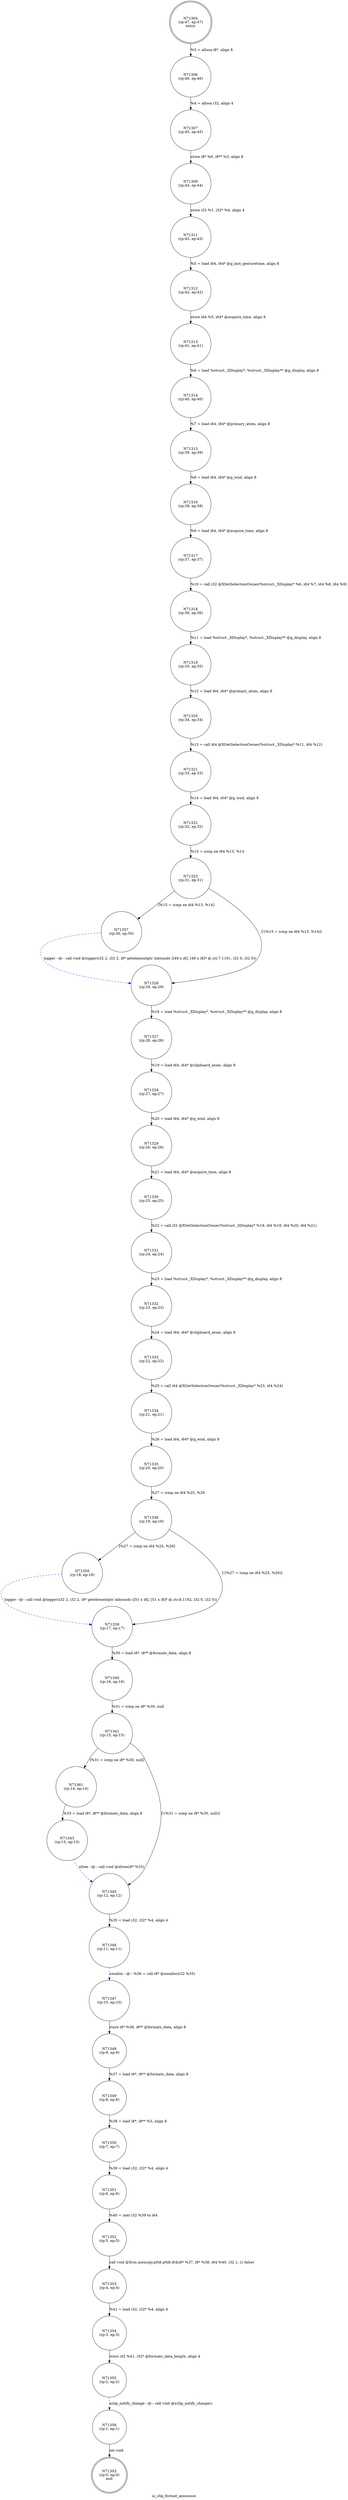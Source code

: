 digraph ui_clip_format_announce {
label="ui_clip_format_announce"
71303 [label="N71303\n(rp:0, ep:0)\nexit", shape="doublecircle"]
71304 [label="N71304\n(rp:47, ep:47)\nentry", shape="doublecircle"]
71304 -> 71306 [label="%3 = alloca i8*, align 8"]
71306 [label="N71306\n(rp:46, ep:46)", shape="circle"]
71306 -> 71307 [label="%4 = alloca i32, align 4"]
71307 [label="N71307\n(rp:45, ep:45)", shape="circle"]
71307 -> 71309 [label="store i8* %0, i8** %3, align 8"]
71309 [label="N71309\n(rp:44, ep:44)", shape="circle"]
71309 -> 71311 [label="store i32 %1, i32* %4, align 4"]
71311 [label="N71311\n(rp:43, ep:43)", shape="circle"]
71311 -> 71312 [label="%5 = load i64, i64* @g_last_gesturetime, align 8"]
71312 [label="N71312\n(rp:42, ep:42)", shape="circle"]
71312 -> 71313 [label="store i64 %5, i64* @acquire_time, align 8"]
71313 [label="N71313\n(rp:41, ep:41)", shape="circle"]
71313 -> 71314 [label="%6 = load %struct._XDisplay*, %struct._XDisplay** @g_display, align 8"]
71314 [label="N71314\n(rp:40, ep:40)", shape="circle"]
71314 -> 71315 [label="%7 = load i64, i64* @primary_atom, align 8"]
71315 [label="N71315\n(rp:39, ep:39)", shape="circle"]
71315 -> 71316 [label="%8 = load i64, i64* @g_wnd, align 8"]
71316 [label="N71316\n(rp:38, ep:38)", shape="circle"]
71316 -> 71317 [label="%9 = load i64, i64* @acquire_time, align 8"]
71317 [label="N71317\n(rp:37, ep:37)", shape="circle"]
71317 -> 71318 [label="%10 = call i32 @XSetSelectionOwner(%struct._XDisplay* %6, i64 %7, i64 %8, i64 %9)"]
71318 [label="N71318\n(rp:36, ep:36)", shape="circle"]
71318 -> 71319 [label="%11 = load %struct._XDisplay*, %struct._XDisplay** @g_display, align 8"]
71319 [label="N71319\n(rp:35, ep:35)", shape="circle"]
71319 -> 71320 [label="%12 = load i64, i64* @primary_atom, align 8"]
71320 [label="N71320\n(rp:34, ep:34)", shape="circle"]
71320 -> 71321 [label="%13 = call i64 @XGetSelectionOwner(%struct._XDisplay* %11, i64 %12)"]
71321 [label="N71321\n(rp:33, ep:33)", shape="circle"]
71321 -> 71322 [label="%14 = load i64, i64* @g_wnd, align 8"]
71322 [label="N71322\n(rp:32, ep:32)", shape="circle"]
71322 -> 71323 [label="%15 = icmp ne i64 %13, %14"]
71323 [label="N71323\n(rp:31, ep:31)", shape="circle"]
71323 -> 71357 [label="[%15 = icmp ne i64 %13, %14]"]
71323 -> 71326 [label="[!(%15 = icmp ne i64 %13, %14)]"]
71326 [label="N71326\n(rp:29, ep:29)", shape="circle"]
71326 -> 71327 [label="%18 = load %struct._XDisplay*, %struct._XDisplay** @g_display, align 8"]
71327 [label="N71327\n(rp:28, ep:28)", shape="circle"]
71327 -> 71328 [label="%19 = load i64, i64* @clipboard_atom, align 8"]
71328 [label="N71328\n(rp:27, ep:27)", shape="circle"]
71328 -> 71329 [label="%20 = load i64, i64* @g_wnd, align 8"]
71329 [label="N71329\n(rp:26, ep:26)", shape="circle"]
71329 -> 71330 [label="%21 = load i64, i64* @acquire_time, align 8"]
71330 [label="N71330\n(rp:25, ep:25)", shape="circle"]
71330 -> 71331 [label="%22 = call i32 @XSetSelectionOwner(%struct._XDisplay* %18, i64 %19, i64 %20, i64 %21)"]
71331 [label="N71331\n(rp:24, ep:24)", shape="circle"]
71331 -> 71332 [label="%23 = load %struct._XDisplay*, %struct._XDisplay** @g_display, align 8"]
71332 [label="N71332\n(rp:23, ep:23)", shape="circle"]
71332 -> 71333 [label="%24 = load i64, i64* @clipboard_atom, align 8"]
71333 [label="N71333\n(rp:22, ep:22)", shape="circle"]
71333 -> 71334 [label="%25 = call i64 @XGetSelectionOwner(%struct._XDisplay* %23, i64 %24)"]
71334 [label="N71334\n(rp:21, ep:21)", shape="circle"]
71334 -> 71335 [label="%26 = load i64, i64* @g_wnd, align 8"]
71335 [label="N71335\n(rp:20, ep:20)", shape="circle"]
71335 -> 71336 [label="%27 = icmp ne i64 %25, %26"]
71336 [label="N71336\n(rp:19, ep:19)", shape="circle"]
71336 -> 71359 [label="[%27 = icmp ne i64 %25, %26]"]
71336 -> 71339 [label="[!(%27 = icmp ne i64 %25, %26)]"]
71339 [label="N71339\n(rp:17, ep:17)", shape="circle"]
71339 -> 71340 [label="%30 = load i8*, i8** @formats_data, align 8"]
71340 [label="N71340\n(rp:16, ep:16)", shape="circle"]
71340 -> 71341 [label="%31 = icmp ne i8* %30, null"]
71341 [label="N71341\n(rp:15, ep:15)", shape="circle"]
71341 -> 71361 [label="[%31 = icmp ne i8* %30, null]"]
71341 -> 71345 [label="[!(%31 = icmp ne i8* %30, null)]"]
71343 [label="N71343\n(rp:13, ep:13)", shape="circle"]
71343 -> 71345 [label="xfree --@-- call void @xfree(i8* %33)", style="dashed", color="blue"]
71345 [label="N71345\n(rp:12, ep:12)", shape="circle"]
71345 -> 71346 [label="%35 = load i32, i32* %4, align 4"]
71346 [label="N71346\n(rp:11, ep:11)", shape="circle"]
71346 -> 71347 [label="xmalloc --@-- %36 = call i8* @xmalloc(i32 %35)", style="dashed", color="blue"]
71347 [label="N71347\n(rp:10, ep:10)", shape="circle"]
71347 -> 71348 [label="store i8* %36, i8** @formats_data, align 8"]
71348 [label="N71348\n(rp:9, ep:9)", shape="circle"]
71348 -> 71349 [label="%37 = load i8*, i8** @formats_data, align 8"]
71349 [label="N71349\n(rp:8, ep:8)", shape="circle"]
71349 -> 71350 [label="%38 = load i8*, i8** %3, align 8"]
71350 [label="N71350\n(rp:7, ep:7)", shape="circle"]
71350 -> 71351 [label="%39 = load i32, i32* %4, align 4"]
71351 [label="N71351\n(rp:6, ep:6)", shape="circle"]
71351 -> 71352 [label="%40 = zext i32 %39 to i64"]
71352 [label="N71352\n(rp:5, ep:5)", shape="circle"]
71352 -> 71353 [label="call void @llvm.memcpy.p0i8.p0i8.i64(i8* %37, i8* %38, i64 %40, i32 1, i1 false)"]
71353 [label="N71353\n(rp:4, ep:4)", shape="circle"]
71353 -> 71354 [label="%41 = load i32, i32* %4, align 4"]
71354 [label="N71354\n(rp:3, ep:3)", shape="circle"]
71354 -> 71355 [label="store i32 %41, i32* @formats_data_length, align 4"]
71355 [label="N71355\n(rp:2, ep:2)", shape="circle"]
71355 -> 71356 [label="xclip_notify_change --@-- call void @xclip_notify_change()", style="dashed", color="blue"]
71356 [label="N71356\n(rp:1, ep:1)", shape="circle"]
71356 -> 71303 [label="ret void"]
71357 [label="N71357\n(rp:30, ep:30)", shape="circle"]
71357 -> 71326 [label="logger --@-- call void @logger(i32 2, i32 2, i8* getelementptr inbounds ([49 x i8], [49 x i8]* @.str.7.1161, i32 0, i32 0))", style="dashed", color="blue"]
71359 [label="N71359\n(rp:18, ep:18)", shape="circle"]
71359 -> 71339 [label="logger --@-- call void @logger(i32 2, i32 2, i8* getelementptr inbounds ([51 x i8], [51 x i8]* @.str.8.1162, i32 0, i32 0))", style="dashed", color="blue"]
71361 [label="N71361\n(rp:14, ep:14)", shape="circle"]
71361 -> 71343 [label="%33 = load i8*, i8** @formats_data, align 8"]
}
